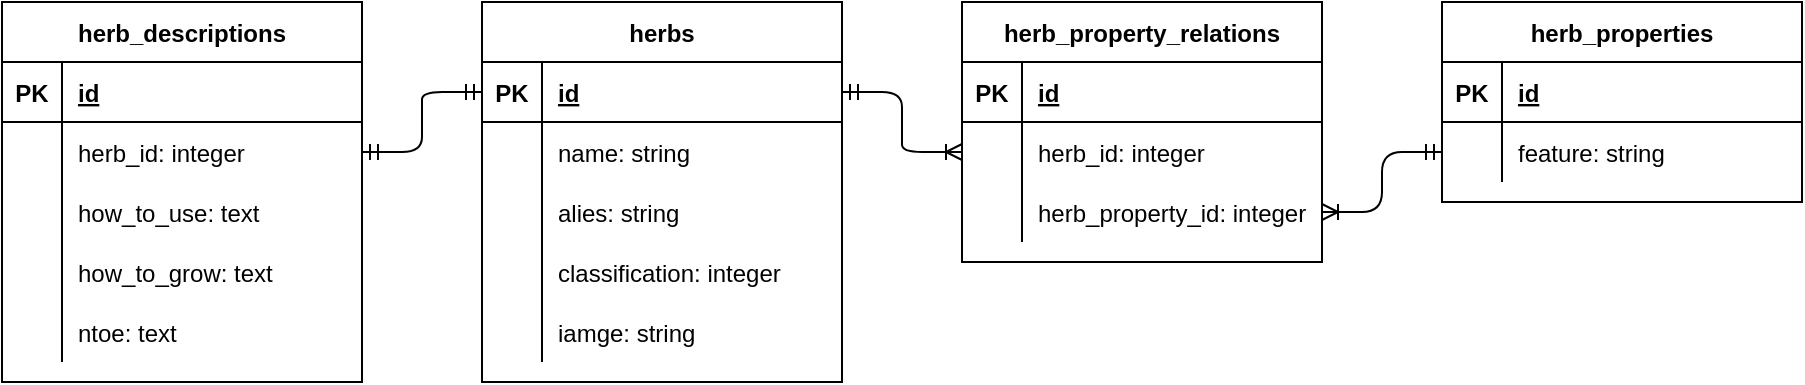 <mxfile>
    <diagram id="pGYVTALlRsEE38KEXei-" name="ページ1">
        <mxGraphModel dx="1171" dy="586" grid="1" gridSize="10" guides="1" tooltips="1" connect="1" arrows="1" fold="1" page="1" pageScale="1" pageWidth="827" pageHeight="1169" math="0" shadow="0">
            <root>
                <object label="" id="0">
                    <mxCell/>
                </object>
                <mxCell id="1" parent="0"/>
                <mxCell id="tSxr-vnIP13CDUASYxPR-14" value="herbs" style="shape=table;startSize=30;container=1;collapsible=1;childLayout=tableLayout;fixedRows=1;rowLines=0;fontStyle=1;align=center;resizeLast=1;" vertex="1" parent="1">
                    <mxGeometry x="240" width="180" height="190" as="geometry"/>
                </mxCell>
                <mxCell id="tSxr-vnIP13CDUASYxPR-15" value="" style="shape=partialRectangle;collapsible=0;dropTarget=0;pointerEvents=0;fillColor=none;top=0;left=0;bottom=1;right=0;points=[[0,0.5],[1,0.5]];portConstraint=eastwest;" vertex="1" parent="tSxr-vnIP13CDUASYxPR-14">
                    <mxGeometry y="30" width="180" height="30" as="geometry"/>
                </mxCell>
                <mxCell id="tSxr-vnIP13CDUASYxPR-16" value="PK" style="shape=partialRectangle;connectable=0;fillColor=none;top=0;left=0;bottom=0;right=0;fontStyle=1;overflow=hidden;" vertex="1" parent="tSxr-vnIP13CDUASYxPR-15">
                    <mxGeometry width="30" height="30" as="geometry"/>
                </mxCell>
                <mxCell id="tSxr-vnIP13CDUASYxPR-17" value="id" style="shape=partialRectangle;connectable=0;fillColor=none;top=0;left=0;bottom=0;right=0;align=left;spacingLeft=6;fontStyle=5;overflow=hidden;" vertex="1" parent="tSxr-vnIP13CDUASYxPR-15">
                    <mxGeometry x="30" width="150" height="30" as="geometry"/>
                </mxCell>
                <mxCell id="tSxr-vnIP13CDUASYxPR-18" value="" style="shape=partialRectangle;collapsible=0;dropTarget=0;pointerEvents=0;fillColor=none;top=0;left=0;bottom=0;right=0;points=[[0,0.5],[1,0.5]];portConstraint=eastwest;" vertex="1" parent="tSxr-vnIP13CDUASYxPR-14">
                    <mxGeometry y="60" width="180" height="30" as="geometry"/>
                </mxCell>
                <mxCell id="tSxr-vnIP13CDUASYxPR-19" value="" style="shape=partialRectangle;connectable=0;fillColor=none;top=0;left=0;bottom=0;right=0;editable=1;overflow=hidden;" vertex="1" parent="tSxr-vnIP13CDUASYxPR-18">
                    <mxGeometry width="30" height="30" as="geometry"/>
                </mxCell>
                <mxCell id="tSxr-vnIP13CDUASYxPR-20" value="name: string" style="shape=partialRectangle;connectable=0;fillColor=none;top=0;left=0;bottom=0;right=0;align=left;spacingLeft=6;overflow=hidden;" vertex="1" parent="tSxr-vnIP13CDUASYxPR-18">
                    <mxGeometry x="30" width="150" height="30" as="geometry"/>
                </mxCell>
                <mxCell id="tSxr-vnIP13CDUASYxPR-21" value="" style="shape=partialRectangle;collapsible=0;dropTarget=0;pointerEvents=0;fillColor=none;top=0;left=0;bottom=0;right=0;points=[[0,0.5],[1,0.5]];portConstraint=eastwest;" vertex="1" parent="tSxr-vnIP13CDUASYxPR-14">
                    <mxGeometry y="90" width="180" height="30" as="geometry"/>
                </mxCell>
                <mxCell id="tSxr-vnIP13CDUASYxPR-22" value="" style="shape=partialRectangle;connectable=0;fillColor=none;top=0;left=0;bottom=0;right=0;editable=1;overflow=hidden;" vertex="1" parent="tSxr-vnIP13CDUASYxPR-21">
                    <mxGeometry width="30" height="30" as="geometry"/>
                </mxCell>
                <mxCell id="tSxr-vnIP13CDUASYxPR-23" value="alies: string" style="shape=partialRectangle;connectable=0;fillColor=none;top=0;left=0;bottom=0;right=0;align=left;spacingLeft=6;overflow=hidden;" vertex="1" parent="tSxr-vnIP13CDUASYxPR-21">
                    <mxGeometry x="30" width="150" height="30" as="geometry"/>
                </mxCell>
                <mxCell id="tSxr-vnIP13CDUASYxPR-24" value="" style="shape=partialRectangle;collapsible=0;dropTarget=0;pointerEvents=0;fillColor=none;top=0;left=0;bottom=0;right=0;points=[[0,0.5],[1,0.5]];portConstraint=eastwest;" vertex="1" parent="tSxr-vnIP13CDUASYxPR-14">
                    <mxGeometry y="120" width="180" height="30" as="geometry"/>
                </mxCell>
                <mxCell id="tSxr-vnIP13CDUASYxPR-25" value="" style="shape=partialRectangle;connectable=0;fillColor=none;top=0;left=0;bottom=0;right=0;editable=1;overflow=hidden;" vertex="1" parent="tSxr-vnIP13CDUASYxPR-24">
                    <mxGeometry width="30" height="30" as="geometry"/>
                </mxCell>
                <mxCell id="tSxr-vnIP13CDUASYxPR-26" value="classification: integer" style="shape=partialRectangle;connectable=0;fillColor=none;top=0;left=0;bottom=0;right=0;align=left;spacingLeft=6;overflow=hidden;" vertex="1" parent="tSxr-vnIP13CDUASYxPR-24">
                    <mxGeometry x="30" width="150" height="30" as="geometry"/>
                </mxCell>
                <mxCell id="tSxr-vnIP13CDUASYxPR-27" style="shape=partialRectangle;collapsible=0;dropTarget=0;pointerEvents=0;fillColor=none;top=0;left=0;bottom=0;right=0;points=[[0,0.5],[1,0.5]];portConstraint=eastwest;" vertex="1" parent="tSxr-vnIP13CDUASYxPR-14">
                    <mxGeometry y="150" width="180" height="30" as="geometry"/>
                </mxCell>
                <mxCell id="tSxr-vnIP13CDUASYxPR-28" style="shape=partialRectangle;connectable=0;fillColor=none;top=0;left=0;bottom=0;right=0;editable=1;overflow=hidden;" vertex="1" parent="tSxr-vnIP13CDUASYxPR-27">
                    <mxGeometry width="30" height="30" as="geometry"/>
                </mxCell>
                <mxCell id="tSxr-vnIP13CDUASYxPR-29" value="iamge: string" style="shape=partialRectangle;connectable=0;fillColor=none;top=0;left=0;bottom=0;right=0;align=left;spacingLeft=6;overflow=hidden;" vertex="1" parent="tSxr-vnIP13CDUASYxPR-27">
                    <mxGeometry x="30" width="150" height="30" as="geometry"/>
                </mxCell>
                <mxCell id="tSxr-vnIP13CDUASYxPR-30" value="herb_properties" style="shape=table;startSize=30;container=1;collapsible=1;childLayout=tableLayout;fixedRows=1;rowLines=0;fontStyle=1;align=center;resizeLast=1;" vertex="1" parent="1">
                    <mxGeometry x="720" width="180" height="100" as="geometry"/>
                </mxCell>
                <mxCell id="tSxr-vnIP13CDUASYxPR-31" value="" style="shape=partialRectangle;collapsible=0;dropTarget=0;pointerEvents=0;fillColor=none;top=0;left=0;bottom=1;right=0;points=[[0,0.5],[1,0.5]];portConstraint=eastwest;" vertex="1" parent="tSxr-vnIP13CDUASYxPR-30">
                    <mxGeometry y="30" width="180" height="30" as="geometry"/>
                </mxCell>
                <mxCell id="tSxr-vnIP13CDUASYxPR-32" value="PK" style="shape=partialRectangle;connectable=0;fillColor=none;top=0;left=0;bottom=0;right=0;fontStyle=1;overflow=hidden;" vertex="1" parent="tSxr-vnIP13CDUASYxPR-31">
                    <mxGeometry width="30" height="30" as="geometry"/>
                </mxCell>
                <mxCell id="tSxr-vnIP13CDUASYxPR-33" value="id" style="shape=partialRectangle;connectable=0;fillColor=none;top=0;left=0;bottom=0;right=0;align=left;spacingLeft=6;fontStyle=5;overflow=hidden;" vertex="1" parent="tSxr-vnIP13CDUASYxPR-31">
                    <mxGeometry x="30" width="150" height="30" as="geometry"/>
                </mxCell>
                <mxCell id="tSxr-vnIP13CDUASYxPR-34" value="" style="shape=partialRectangle;collapsible=0;dropTarget=0;pointerEvents=0;fillColor=none;top=0;left=0;bottom=0;right=0;points=[[0,0.5],[1,0.5]];portConstraint=eastwest;" vertex="1" parent="tSxr-vnIP13CDUASYxPR-30">
                    <mxGeometry y="60" width="180" height="30" as="geometry"/>
                </mxCell>
                <mxCell id="tSxr-vnIP13CDUASYxPR-35" value="" style="shape=partialRectangle;connectable=0;fillColor=none;top=0;left=0;bottom=0;right=0;editable=1;overflow=hidden;" vertex="1" parent="tSxr-vnIP13CDUASYxPR-34">
                    <mxGeometry width="30" height="30" as="geometry"/>
                </mxCell>
                <mxCell id="tSxr-vnIP13CDUASYxPR-36" value="feature: string" style="shape=partialRectangle;connectable=0;fillColor=none;top=0;left=0;bottom=0;right=0;align=left;spacingLeft=6;overflow=hidden;" vertex="1" parent="tSxr-vnIP13CDUASYxPR-34">
                    <mxGeometry x="30" width="150" height="30" as="geometry"/>
                </mxCell>
                <mxCell id="tSxr-vnIP13CDUASYxPR-44" value="herb_property_relations" style="shape=table;startSize=30;container=1;collapsible=1;childLayout=tableLayout;fixedRows=1;rowLines=0;fontStyle=1;align=center;resizeLast=1;" vertex="1" parent="1">
                    <mxGeometry x="480" width="180" height="130" as="geometry"/>
                </mxCell>
                <mxCell id="tSxr-vnIP13CDUASYxPR-45" value="" style="shape=partialRectangle;collapsible=0;dropTarget=0;pointerEvents=0;fillColor=none;top=0;left=0;bottom=1;right=0;points=[[0,0.5],[1,0.5]];portConstraint=eastwest;" vertex="1" parent="tSxr-vnIP13CDUASYxPR-44">
                    <mxGeometry y="30" width="180" height="30" as="geometry"/>
                </mxCell>
                <mxCell id="tSxr-vnIP13CDUASYxPR-46" value="PK" style="shape=partialRectangle;connectable=0;fillColor=none;top=0;left=0;bottom=0;right=0;fontStyle=1;overflow=hidden;" vertex="1" parent="tSxr-vnIP13CDUASYxPR-45">
                    <mxGeometry width="30" height="30" as="geometry"/>
                </mxCell>
                <mxCell id="tSxr-vnIP13CDUASYxPR-47" value="id" style="shape=partialRectangle;connectable=0;fillColor=none;top=0;left=0;bottom=0;right=0;align=left;spacingLeft=6;fontStyle=5;overflow=hidden;" vertex="1" parent="tSxr-vnIP13CDUASYxPR-45">
                    <mxGeometry x="30" width="150" height="30" as="geometry"/>
                </mxCell>
                <mxCell id="tSxr-vnIP13CDUASYxPR-48" value="" style="shape=partialRectangle;collapsible=0;dropTarget=0;pointerEvents=0;fillColor=none;top=0;left=0;bottom=0;right=0;points=[[0,0.5],[1,0.5]];portConstraint=eastwest;" vertex="1" parent="tSxr-vnIP13CDUASYxPR-44">
                    <mxGeometry y="60" width="180" height="30" as="geometry"/>
                </mxCell>
                <mxCell id="tSxr-vnIP13CDUASYxPR-49" value="" style="shape=partialRectangle;connectable=0;fillColor=none;top=0;left=0;bottom=0;right=0;editable=1;overflow=hidden;" vertex="1" parent="tSxr-vnIP13CDUASYxPR-48">
                    <mxGeometry width="30" height="30" as="geometry"/>
                </mxCell>
                <mxCell id="tSxr-vnIP13CDUASYxPR-50" value="herb_id: integer" style="shape=partialRectangle;connectable=0;fillColor=none;top=0;left=0;bottom=0;right=0;align=left;spacingLeft=6;overflow=hidden;" vertex="1" parent="tSxr-vnIP13CDUASYxPR-48">
                    <mxGeometry x="30" width="150" height="30" as="geometry"/>
                </mxCell>
                <mxCell id="tSxr-vnIP13CDUASYxPR-51" value="" style="shape=partialRectangle;collapsible=0;dropTarget=0;pointerEvents=0;fillColor=none;top=0;left=0;bottom=0;right=0;points=[[0,0.5],[1,0.5]];portConstraint=eastwest;" vertex="1" parent="tSxr-vnIP13CDUASYxPR-44">
                    <mxGeometry y="90" width="180" height="30" as="geometry"/>
                </mxCell>
                <mxCell id="tSxr-vnIP13CDUASYxPR-52" value="" style="shape=partialRectangle;connectable=0;fillColor=none;top=0;left=0;bottom=0;right=0;editable=1;overflow=hidden;" vertex="1" parent="tSxr-vnIP13CDUASYxPR-51">
                    <mxGeometry width="30" height="30" as="geometry"/>
                </mxCell>
                <mxCell id="tSxr-vnIP13CDUASYxPR-53" value="herb_property_id: integer" style="shape=partialRectangle;connectable=0;fillColor=none;top=0;left=0;bottom=0;right=0;align=left;spacingLeft=6;overflow=hidden;" vertex="1" parent="tSxr-vnIP13CDUASYxPR-51">
                    <mxGeometry x="30" width="150" height="30" as="geometry"/>
                </mxCell>
                <mxCell id="tSxr-vnIP13CDUASYxPR-58" value="" style="edgeStyle=entityRelationEdgeStyle;fontSize=12;html=1;endArrow=ERoneToMany;startArrow=ERmandOne;exitX=1;exitY=0.5;exitDx=0;exitDy=0;entryX=0;entryY=0.5;entryDx=0;entryDy=0;" edge="1" parent="1" source="tSxr-vnIP13CDUASYxPR-15" target="tSxr-vnIP13CDUASYxPR-48">
                    <mxGeometry width="100" height="100" relative="1" as="geometry">
                        <mxPoint x="420" y="200" as="sourcePoint"/>
                        <mxPoint x="520" y="100" as="targetPoint"/>
                    </mxGeometry>
                </mxCell>
                <mxCell id="tSxr-vnIP13CDUASYxPR-59" value="" style="edgeStyle=entityRelationEdgeStyle;fontSize=12;html=1;endArrow=ERoneToMany;startArrow=ERmandOne;exitX=0;exitY=0.5;exitDx=0;exitDy=0;entryX=1;entryY=0.5;entryDx=0;entryDy=0;" edge="1" parent="1" source="tSxr-vnIP13CDUASYxPR-34" target="tSxr-vnIP13CDUASYxPR-51">
                    <mxGeometry width="100" height="100" relative="1" as="geometry">
                        <mxPoint x="560" y="160" as="sourcePoint"/>
                        <mxPoint x="660" y="60" as="targetPoint"/>
                    </mxGeometry>
                </mxCell>
                <mxCell id="tSxr-vnIP13CDUASYxPR-60" value="herb_descriptions" style="shape=table;startSize=30;container=1;collapsible=1;childLayout=tableLayout;fixedRows=1;rowLines=0;fontStyle=1;align=center;resizeLast=1;" vertex="1" parent="1">
                    <mxGeometry width="180" height="190" as="geometry"/>
                </mxCell>
                <mxCell id="tSxr-vnIP13CDUASYxPR-61" value="" style="shape=partialRectangle;collapsible=0;dropTarget=0;pointerEvents=0;fillColor=none;top=0;left=0;bottom=1;right=0;points=[[0,0.5],[1,0.5]];portConstraint=eastwest;" vertex="1" parent="tSxr-vnIP13CDUASYxPR-60">
                    <mxGeometry y="30" width="180" height="30" as="geometry"/>
                </mxCell>
                <mxCell id="tSxr-vnIP13CDUASYxPR-62" value="PK" style="shape=partialRectangle;connectable=0;fillColor=none;top=0;left=0;bottom=0;right=0;fontStyle=1;overflow=hidden;" vertex="1" parent="tSxr-vnIP13CDUASYxPR-61">
                    <mxGeometry width="30" height="30" as="geometry"/>
                </mxCell>
                <mxCell id="tSxr-vnIP13CDUASYxPR-63" value="id" style="shape=partialRectangle;connectable=0;fillColor=none;top=0;left=0;bottom=0;right=0;align=left;spacingLeft=6;fontStyle=5;overflow=hidden;" vertex="1" parent="tSxr-vnIP13CDUASYxPR-61">
                    <mxGeometry x="30" width="150" height="30" as="geometry"/>
                </mxCell>
                <mxCell id="tSxr-vnIP13CDUASYxPR-64" value="" style="shape=partialRectangle;collapsible=0;dropTarget=0;pointerEvents=0;fillColor=none;top=0;left=0;bottom=0;right=0;points=[[0,0.5],[1,0.5]];portConstraint=eastwest;" vertex="1" parent="tSxr-vnIP13CDUASYxPR-60">
                    <mxGeometry y="60" width="180" height="30" as="geometry"/>
                </mxCell>
                <mxCell id="tSxr-vnIP13CDUASYxPR-65" value="" style="shape=partialRectangle;connectable=0;fillColor=none;top=0;left=0;bottom=0;right=0;editable=1;overflow=hidden;" vertex="1" parent="tSxr-vnIP13CDUASYxPR-64">
                    <mxGeometry width="30" height="30" as="geometry"/>
                </mxCell>
                <mxCell id="tSxr-vnIP13CDUASYxPR-66" value="herb_id: integer" style="shape=partialRectangle;connectable=0;fillColor=none;top=0;left=0;bottom=0;right=0;align=left;spacingLeft=6;overflow=hidden;" vertex="1" parent="tSxr-vnIP13CDUASYxPR-64">
                    <mxGeometry x="30" width="150" height="30" as="geometry"/>
                </mxCell>
                <mxCell id="tSxr-vnIP13CDUASYxPR-67" value="" style="shape=partialRectangle;collapsible=0;dropTarget=0;pointerEvents=0;fillColor=none;top=0;left=0;bottom=0;right=0;points=[[0,0.5],[1,0.5]];portConstraint=eastwest;" vertex="1" parent="tSxr-vnIP13CDUASYxPR-60">
                    <mxGeometry y="90" width="180" height="30" as="geometry"/>
                </mxCell>
                <mxCell id="tSxr-vnIP13CDUASYxPR-68" value="" style="shape=partialRectangle;connectable=0;fillColor=none;top=0;left=0;bottom=0;right=0;editable=1;overflow=hidden;" vertex="1" parent="tSxr-vnIP13CDUASYxPR-67">
                    <mxGeometry width="30" height="30" as="geometry"/>
                </mxCell>
                <mxCell id="tSxr-vnIP13CDUASYxPR-69" value="how_to_use: text" style="shape=partialRectangle;connectable=0;fillColor=none;top=0;left=0;bottom=0;right=0;align=left;spacingLeft=6;overflow=hidden;" vertex="1" parent="tSxr-vnIP13CDUASYxPR-67">
                    <mxGeometry x="30" width="150" height="30" as="geometry"/>
                </mxCell>
                <mxCell id="tSxr-vnIP13CDUASYxPR-70" value="" style="shape=partialRectangle;collapsible=0;dropTarget=0;pointerEvents=0;fillColor=none;top=0;left=0;bottom=0;right=0;points=[[0,0.5],[1,0.5]];portConstraint=eastwest;" vertex="1" parent="tSxr-vnIP13CDUASYxPR-60">
                    <mxGeometry y="120" width="180" height="30" as="geometry"/>
                </mxCell>
                <mxCell id="tSxr-vnIP13CDUASYxPR-71" value="" style="shape=partialRectangle;connectable=0;fillColor=none;top=0;left=0;bottom=0;right=0;editable=1;overflow=hidden;" vertex="1" parent="tSxr-vnIP13CDUASYxPR-70">
                    <mxGeometry width="30" height="30" as="geometry"/>
                </mxCell>
                <mxCell id="tSxr-vnIP13CDUASYxPR-72" value="how_to_grow: text" style="shape=partialRectangle;connectable=0;fillColor=none;top=0;left=0;bottom=0;right=0;align=left;spacingLeft=6;overflow=hidden;" vertex="1" parent="tSxr-vnIP13CDUASYxPR-70">
                    <mxGeometry x="30" width="150" height="30" as="geometry"/>
                </mxCell>
                <mxCell id="tSxr-vnIP13CDUASYxPR-73" style="shape=partialRectangle;collapsible=0;dropTarget=0;pointerEvents=0;fillColor=none;top=0;left=0;bottom=0;right=0;points=[[0,0.5],[1,0.5]];portConstraint=eastwest;" vertex="1" parent="tSxr-vnIP13CDUASYxPR-60">
                    <mxGeometry y="150" width="180" height="30" as="geometry"/>
                </mxCell>
                <mxCell id="tSxr-vnIP13CDUASYxPR-74" style="shape=partialRectangle;connectable=0;fillColor=none;top=0;left=0;bottom=0;right=0;editable=1;overflow=hidden;" vertex="1" parent="tSxr-vnIP13CDUASYxPR-73">
                    <mxGeometry width="30" height="30" as="geometry"/>
                </mxCell>
                <mxCell id="tSxr-vnIP13CDUASYxPR-75" value="ntoe: text" style="shape=partialRectangle;connectable=0;fillColor=none;top=0;left=0;bottom=0;right=0;align=left;spacingLeft=6;overflow=hidden;" vertex="1" parent="tSxr-vnIP13CDUASYxPR-73">
                    <mxGeometry x="30" width="150" height="30" as="geometry"/>
                </mxCell>
                <mxCell id="tSxr-vnIP13CDUASYxPR-76" value="" style="edgeStyle=entityRelationEdgeStyle;fontSize=12;html=1;endArrow=ERmandOne;startArrow=ERmandOne;entryX=0;entryY=0.5;entryDx=0;entryDy=0;exitX=1;exitY=0.5;exitDx=0;exitDy=0;" edge="1" parent="1" source="tSxr-vnIP13CDUASYxPR-64" target="tSxr-vnIP13CDUASYxPR-15">
                    <mxGeometry width="100" height="100" relative="1" as="geometry">
                        <mxPoint x="290" y="220" as="sourcePoint"/>
                        <mxPoint x="390" y="120" as="targetPoint"/>
                    </mxGeometry>
                </mxCell>
            </root>
        </mxGraphModel>
    </diagram>
</mxfile>